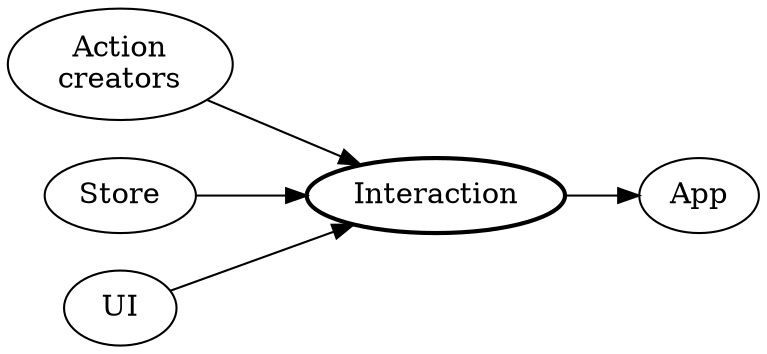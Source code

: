 digraph {
	rankdir = LR
	
	actioncreators [label="Action\ncreators"]
	store [label="Store"]
	ui [label="UI"]
	interaction [label="Interaction",style=bold]
	app [label="App"]

	actioncreators -> interaction
	store -> interaction
	ui -> interaction
	interaction -> app
}